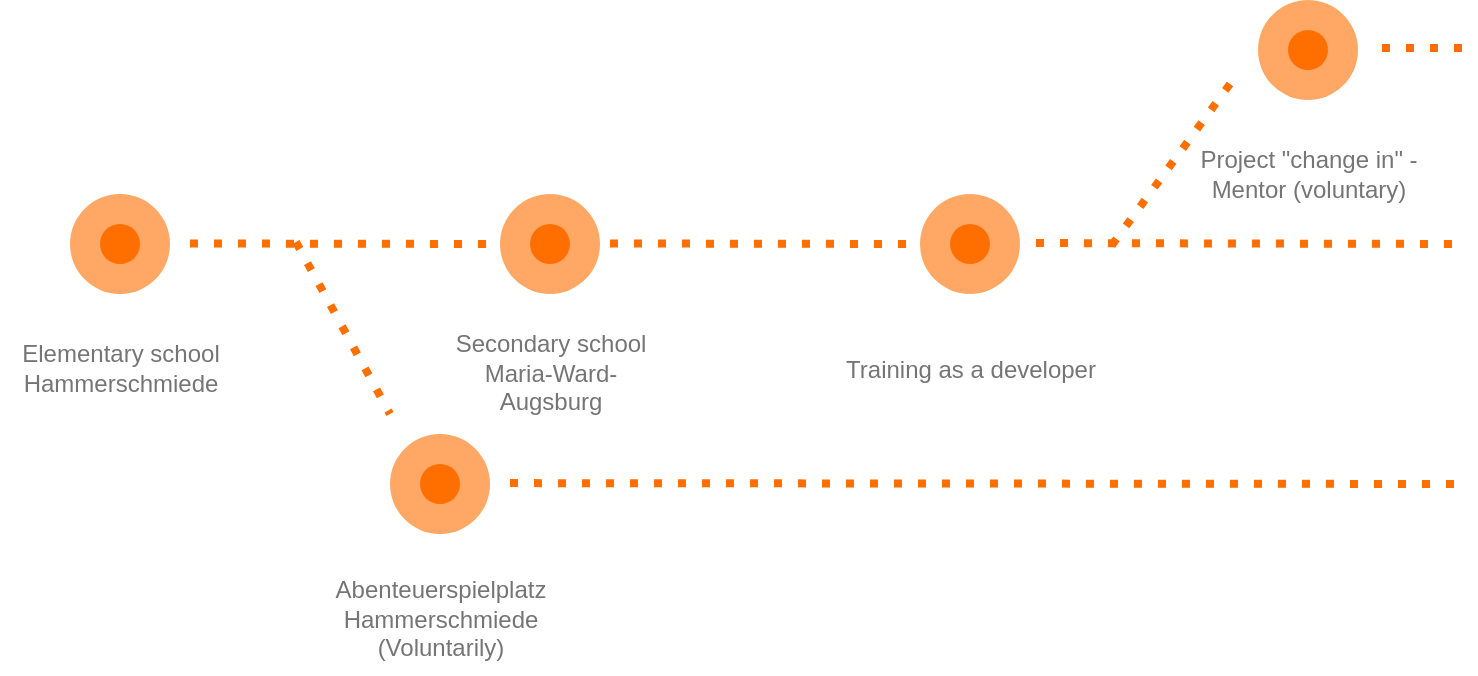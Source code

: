 <mxfile version="21.1.1" type="device" pages="4">
  <diagram name="Seite-1" id="8KrhgjUm2OSV7CWdpO_J">
    <mxGraphModel dx="848" dy="565" grid="1" gridSize="10" guides="1" tooltips="1" connect="1" arrows="1" fold="1" page="1" pageScale="1" pageWidth="827" pageHeight="1169" math="0" shadow="0">
      <root>
        <mxCell id="0" />
        <mxCell id="1" parent="0" />
        <mxCell id="HbELugZ7WnRt4IuX17Qe-2" value="" style="endArrow=none;dashed=1;html=1;strokeWidth=4;dashPattern=1 2;endSize=7;rounded=1;strokeColor=#FF6F00;jumpStyle=none;" parent="1" edge="1">
          <mxGeometry width="50" height="50" relative="1" as="geometry">
            <mxPoint x="110" y="294.73" as="sourcePoint" />
            <mxPoint x="260" y="295" as="targetPoint" />
          </mxGeometry>
        </mxCell>
        <mxCell id="HbELugZ7WnRt4IuX17Qe-3" value="" style="ellipse;whiteSpace=wrap;html=1;aspect=fixed;strokeColor=none;fillColor=#FF6F00;opacity=60;" parent="1" vertex="1">
          <mxGeometry x="50" y="270" width="50" height="50" as="geometry" />
        </mxCell>
        <mxCell id="HbELugZ7WnRt4IuX17Qe-4" value="" style="ellipse;whiteSpace=wrap;html=1;aspect=fixed;fillColor=#FF6F00;strokeColor=none;" parent="1" vertex="1">
          <mxGeometry x="65" y="285" width="20" height="20" as="geometry" />
        </mxCell>
        <mxCell id="HbELugZ7WnRt4IuX17Qe-5" value="&lt;font color=&quot;#ffffff&quot;&gt;2010 - 2014&lt;br&gt;&lt;/font&gt;&lt;font color=&quot;#757575&quot;&gt;Elementary school &lt;br&gt;Hammerschmiede&lt;/font&gt;" style="text;html=1;align=center;verticalAlign=middle;resizable=0;points=[];autosize=1;strokeColor=none;fillColor=none;" parent="1" vertex="1">
          <mxGeometry x="15" y="320" width="120" height="60" as="geometry" />
        </mxCell>
        <mxCell id="HbELugZ7WnRt4IuX17Qe-6" value="" style="endArrow=none;dashed=1;html=1;strokeWidth=4;dashPattern=1 2;endSize=7;rounded=1;strokeColor=#FF6F00;jumpStyle=none;" parent="1" edge="1">
          <mxGeometry width="50" height="50" relative="1" as="geometry">
            <mxPoint x="163" y="294" as="sourcePoint" />
            <mxPoint x="210" y="380" as="targetPoint" />
          </mxGeometry>
        </mxCell>
        <mxCell id="HbELugZ7WnRt4IuX17Qe-7" value="" style="ellipse;whiteSpace=wrap;html=1;aspect=fixed;strokeColor=none;fillColor=#FF6F00;opacity=60;" parent="1" vertex="1">
          <mxGeometry x="210" y="390" width="50" height="50" as="geometry" />
        </mxCell>
        <mxCell id="HbELugZ7WnRt4IuX17Qe-8" value="" style="ellipse;whiteSpace=wrap;html=1;aspect=fixed;fillColor=#FF6F00;strokeColor=none;" parent="1" vertex="1">
          <mxGeometry x="225" y="405" width="20" height="20" as="geometry" />
        </mxCell>
        <mxCell id="HbELugZ7WnRt4IuX17Qe-9" value="&lt;font color=&quot;#ffffff&quot;&gt;since 2014&lt;br&gt;&lt;/font&gt;&lt;font color=&quot;#757575&quot;&gt;Abenteuerspielplatz &lt;br&gt;Hammerschmiede &lt;br&gt;(Voluntarily)&lt;/font&gt;" style="text;html=1;align=center;verticalAlign=middle;resizable=0;points=[];autosize=1;strokeColor=none;fillColor=none;" parent="1" vertex="1">
          <mxGeometry x="170" y="440" width="130" height="70" as="geometry" />
        </mxCell>
        <mxCell id="HbELugZ7WnRt4IuX17Qe-10" value="" style="ellipse;whiteSpace=wrap;html=1;aspect=fixed;strokeColor=none;fillColor=#FF6F00;opacity=60;" parent="1" vertex="1">
          <mxGeometry x="265" y="270" width="50" height="50" as="geometry" />
        </mxCell>
        <mxCell id="HbELugZ7WnRt4IuX17Qe-11" value="" style="ellipse;whiteSpace=wrap;html=1;aspect=fixed;fillColor=#FF6F00;strokeColor=none;" parent="1" vertex="1">
          <mxGeometry x="280" y="285" width="20" height="20" as="geometry" />
        </mxCell>
        <mxCell id="HbELugZ7WnRt4IuX17Qe-12" value="&lt;font color=&quot;#ffffff&quot;&gt;2014 - 2020&lt;br&gt;&lt;/font&gt;&lt;font color=&quot;#757575&quot;&gt;Secondary school &lt;br&gt;Maria-Ward-&lt;br&gt;Augsburg&lt;br&gt;&lt;/font&gt;" style="text;html=1;align=center;verticalAlign=middle;resizable=0;points=[];autosize=1;strokeColor=none;fillColor=none;" parent="1" vertex="1">
          <mxGeometry x="230" y="317" width="120" height="70" as="geometry" />
        </mxCell>
        <mxCell id="HbELugZ7WnRt4IuX17Qe-14" value="" style="endArrow=none;dashed=1;html=1;strokeWidth=4;dashPattern=1 2;endSize=7;rounded=1;strokeColor=#FF6F00;jumpStyle=none;" parent="1" edge="1">
          <mxGeometry width="50" height="50" relative="1" as="geometry">
            <mxPoint x="320" y="294.73" as="sourcePoint" />
            <mxPoint x="470" y="295" as="targetPoint" />
          </mxGeometry>
        </mxCell>
        <mxCell id="HbELugZ7WnRt4IuX17Qe-15" value="" style="ellipse;whiteSpace=wrap;html=1;aspect=fixed;strokeColor=none;fillColor=#FF6F00;opacity=60;" parent="1" vertex="1">
          <mxGeometry x="475" y="270" width="50" height="50" as="geometry" />
        </mxCell>
        <mxCell id="HbELugZ7WnRt4IuX17Qe-16" value="" style="ellipse;whiteSpace=wrap;html=1;aspect=fixed;fillColor=#FF6F00;strokeColor=none;" parent="1" vertex="1">
          <mxGeometry x="490" y="285" width="20" height="20" as="geometry" />
        </mxCell>
        <mxCell id="HbELugZ7WnRt4IuX17Qe-18" value="&lt;font color=&quot;#ffffff&quot;&gt;2020 - today&lt;br&gt;&lt;/font&gt;&lt;font color=&quot;#757575&quot;&gt;Training as a developer&lt;br&gt;&lt;/font&gt;" style="text;html=1;align=center;verticalAlign=middle;resizable=0;points=[];autosize=1;strokeColor=none;fillColor=none;" parent="1" vertex="1">
          <mxGeometry x="425" y="330" width="150" height="40" as="geometry" />
        </mxCell>
        <mxCell id="HbELugZ7WnRt4IuX17Qe-19" value="" style="endArrow=none;dashed=1;html=1;strokeWidth=4;dashPattern=1 2;endSize=7;rounded=1;strokeColor=#FF6F00;jumpStyle=none;" parent="1" edge="1">
          <mxGeometry width="50" height="50" relative="1" as="geometry">
            <mxPoint x="270" y="414.55" as="sourcePoint" />
            <mxPoint x="750" y="415" as="targetPoint" />
          </mxGeometry>
        </mxCell>
        <mxCell id="HbELugZ7WnRt4IuX17Qe-20" value="" style="endArrow=none;dashed=1;html=1;strokeWidth=4;dashPattern=1 2;endSize=7;rounded=1;strokeColor=#FF6F00;jumpStyle=none;" parent="1" edge="1">
          <mxGeometry width="50" height="50" relative="1" as="geometry">
            <mxPoint x="630" y="215" as="sourcePoint" />
            <mxPoint x="567" y="301" as="targetPoint" />
          </mxGeometry>
        </mxCell>
        <mxCell id="HbELugZ7WnRt4IuX17Qe-21" value="" style="ellipse;whiteSpace=wrap;html=1;aspect=fixed;strokeColor=none;fillColor=#FF6F00;opacity=60;" parent="1" vertex="1">
          <mxGeometry x="644" y="173" width="50" height="50" as="geometry" />
        </mxCell>
        <mxCell id="HbELugZ7WnRt4IuX17Qe-22" value="" style="ellipse;whiteSpace=wrap;html=1;aspect=fixed;fillColor=#FF6F00;strokeColor=none;" parent="1" vertex="1">
          <mxGeometry x="659" y="188" width="20" height="20" as="geometry" />
        </mxCell>
        <mxCell id="HbELugZ7WnRt4IuX17Qe-23" value="&lt;font color=&quot;#ffffff&quot;&gt;since 2023&lt;br&gt;&lt;/font&gt;&lt;font color=&quot;#757575&quot;&gt;Project &quot;change in&quot; - &lt;br&gt;Mentor (voluntary)&lt;br&gt;&lt;/font&gt;" style="text;html=1;align=center;verticalAlign=middle;resizable=0;points=[];autosize=1;strokeColor=none;fillColor=none;" parent="1" vertex="1">
          <mxGeometry x="604" y="223" width="130" height="60" as="geometry" />
        </mxCell>
        <mxCell id="HbELugZ7WnRt4IuX17Qe-25" value="" style="endArrow=none;dashed=1;html=1;strokeWidth=4;dashPattern=1 2;endSize=7;rounded=1;strokeColor=#FF6F00;jumpStyle=none;" parent="1" edge="1">
          <mxGeometry width="50" height="50" relative="1" as="geometry">
            <mxPoint x="533" y="294.52" as="sourcePoint" />
            <mxPoint x="748" y="295" as="targetPoint" />
          </mxGeometry>
        </mxCell>
        <mxCell id="HbELugZ7WnRt4IuX17Qe-26" value="" style="endArrow=none;dashed=1;html=1;strokeWidth=4;dashPattern=1 2;endSize=7;rounded=1;strokeColor=#FF6F00;jumpStyle=none;" parent="1" edge="1">
          <mxGeometry width="50" height="50" relative="1" as="geometry">
            <mxPoint x="706" y="197" as="sourcePoint" />
            <mxPoint x="750" y="197" as="targetPoint" />
          </mxGeometry>
        </mxCell>
      </root>
    </mxGraphModel>
  </diagram>
  <diagram id="832XDO-BSgQwwUoS8aly" name="WEIß_EN_MOBIL">
    <mxGraphModel dx="606" dy="404" grid="1" gridSize="10" guides="1" tooltips="1" connect="1" arrows="1" fold="1" page="0" pageScale="1" pageWidth="827" pageHeight="1169" math="0" shadow="0">
      <root>
        <mxCell id="0" />
        <mxCell id="1" parent="0" />
        <mxCell id="smCdgL7Fb_dVkKEr18ns-2" value="" style="ellipse;whiteSpace=wrap;html=1;aspect=fixed;strokeColor=none;fillColor=#FF6F00;opacity=60;" parent="1" vertex="1">
          <mxGeometry x="340" y="80" width="50" height="50" as="geometry" />
        </mxCell>
        <mxCell id="smCdgL7Fb_dVkKEr18ns-3" value="" style="ellipse;whiteSpace=wrap;html=1;aspect=fixed;fillColor=#FF6F00;strokeColor=none;" parent="1" vertex="1">
          <mxGeometry x="355" y="95" width="20" height="20" as="geometry" />
        </mxCell>
        <mxCell id="smCdgL7Fb_dVkKEr18ns-5" value="" style="ellipse;whiteSpace=wrap;html=1;aspect=fixed;strokeColor=none;fillColor=#FF6F00;opacity=60;" parent="1" vertex="1">
          <mxGeometry x="340" y="200" width="50" height="50" as="geometry" />
        </mxCell>
        <mxCell id="smCdgL7Fb_dVkKEr18ns-6" value="" style="ellipse;whiteSpace=wrap;html=1;aspect=fixed;fillColor=#FF6F00;strokeColor=none;" parent="1" vertex="1">
          <mxGeometry x="355" y="215" width="20" height="20" as="geometry" />
        </mxCell>
        <mxCell id="smCdgL7Fb_dVkKEr18ns-7" value="&lt;font color=&quot;#ffffff&quot;&gt;since 2014&lt;br&gt;&lt;/font&gt;&lt;font color=&quot;#757575&quot;&gt;Abenteuerspielplatz &lt;br&gt;Hammerschmiede &lt;br&gt;(Voluntarily)&lt;/font&gt;" style="text;html=1;align=center;verticalAlign=middle;resizable=0;points=[];autosize=1;strokeColor=none;fillColor=none;" parent="1" vertex="1">
          <mxGeometry x="300" y="250" width="130" height="70" as="geometry" />
        </mxCell>
        <mxCell id="smCdgL7Fb_dVkKEr18ns-8" value="" style="ellipse;whiteSpace=wrap;html=1;aspect=fixed;strokeColor=none;fillColor=#FF6F00;opacity=60;" parent="1" vertex="1">
          <mxGeometry x="340" y="330" width="50" height="50" as="geometry" />
        </mxCell>
        <mxCell id="smCdgL7Fb_dVkKEr18ns-9" value="" style="ellipse;whiteSpace=wrap;html=1;aspect=fixed;fillColor=#FF6F00;strokeColor=none;" parent="1" vertex="1">
          <mxGeometry x="355" y="345" width="20" height="20" as="geometry" />
        </mxCell>
        <mxCell id="smCdgL7Fb_dVkKEr18ns-10" value="&lt;font color=&quot;#ffffff&quot;&gt;2014 - 2020&lt;br&gt;&lt;/font&gt;&lt;font color=&quot;#757575&quot;&gt;Secondary school &lt;br&gt;Maria-Ward-&lt;br&gt;Augsburg&lt;br&gt;&lt;/font&gt;" style="text;html=1;align=center;verticalAlign=middle;resizable=0;points=[];autosize=1;strokeColor=none;fillColor=none;" parent="1" vertex="1">
          <mxGeometry x="305" y="377" width="120" height="70" as="geometry" />
        </mxCell>
        <mxCell id="smCdgL7Fb_dVkKEr18ns-12" value="" style="ellipse;whiteSpace=wrap;html=1;aspect=fixed;strokeColor=none;fillColor=#FF6F00;opacity=60;" parent="1" vertex="1">
          <mxGeometry x="340" y="450" width="50" height="50" as="geometry" />
        </mxCell>
        <mxCell id="smCdgL7Fb_dVkKEr18ns-13" value="" style="ellipse;whiteSpace=wrap;html=1;aspect=fixed;fillColor=#FF6F00;strokeColor=none;" parent="1" vertex="1">
          <mxGeometry x="355" y="465" width="20" height="20" as="geometry" />
        </mxCell>
        <mxCell id="smCdgL7Fb_dVkKEr18ns-14" value="&lt;font color=&quot;#ffffff&quot;&gt;2020 - today&lt;br&gt;&lt;/font&gt;&lt;font color=&quot;#757575&quot;&gt;Training as a developer&lt;br&gt;&lt;/font&gt;" style="text;html=1;align=center;verticalAlign=middle;resizable=0;points=[];autosize=1;strokeColor=none;fillColor=none;" parent="1" vertex="1">
          <mxGeometry x="290" y="500" width="150" height="40" as="geometry" />
        </mxCell>
        <mxCell id="smCdgL7Fb_dVkKEr18ns-17" value="" style="ellipse;whiteSpace=wrap;html=1;aspect=fixed;strokeColor=none;fillColor=#FF6F00;opacity=60;" parent="1" vertex="1">
          <mxGeometry x="340" y="550" width="50" height="50" as="geometry" />
        </mxCell>
        <mxCell id="smCdgL7Fb_dVkKEr18ns-18" value="" style="ellipse;whiteSpace=wrap;html=1;aspect=fixed;fillColor=#FF6F00;strokeColor=none;" parent="1" vertex="1">
          <mxGeometry x="355" y="565" width="21" height="21" as="geometry" />
        </mxCell>
        <mxCell id="smCdgL7Fb_dVkKEr18ns-19" value="&lt;font color=&quot;#ffffff&quot;&gt;since 2023&lt;br&gt;&lt;/font&gt;&lt;font color=&quot;#757575&quot;&gt;Project &quot;change in&quot; - &lt;br&gt;Mentor (voluntary)&lt;br&gt;&lt;/font&gt;" style="text;html=1;align=center;verticalAlign=middle;resizable=0;points=[];autosize=1;strokeColor=none;fillColor=none;" parent="1" vertex="1">
          <mxGeometry x="300" y="600" width="130" height="60" as="geometry" />
        </mxCell>
        <mxCell id="Q6J-74-MAvP9BgDFF8eh-1" value="&lt;font color=&quot;#ffffff&quot;&gt;2010 - 2014&lt;br&gt;&lt;/font&gt;&lt;font color=&quot;#757575&quot;&gt;Elementary school &lt;br&gt;Hammerschmiede&lt;/font&gt;" style="text;html=1;align=center;verticalAlign=middle;resizable=0;points=[];autosize=1;strokeColor=none;fillColor=none;" parent="1" vertex="1">
          <mxGeometry x="305" y="130" width="120" height="60" as="geometry" />
        </mxCell>
      </root>
    </mxGraphModel>
  </diagram>
  <diagram id="n2VUMInTsueWfYXxETgg" name="WEIß_DE_MOBIL">
    <mxGraphModel dx="848" dy="565" grid="1" gridSize="10" guides="1" tooltips="1" connect="1" arrows="1" fold="1" page="0" pageScale="1" pageWidth="827" pageHeight="1169" math="0" shadow="0">
      <root>
        <mxCell id="0" />
        <mxCell id="1" parent="0" />
        <mxCell id="QGrQdvYMsewFxVZJOBPb-1" value="" style="ellipse;whiteSpace=wrap;html=1;aspect=fixed;strokeColor=none;fillColor=#FF6F00;opacity=60;" parent="1" vertex="1">
          <mxGeometry x="340" y="80" width="50" height="50" as="geometry" />
        </mxCell>
        <mxCell id="QGrQdvYMsewFxVZJOBPb-2" value="" style="ellipse;whiteSpace=wrap;html=1;aspect=fixed;fillColor=#FF6F00;strokeColor=none;" parent="1" vertex="1">
          <mxGeometry x="355" y="95" width="20" height="20" as="geometry" />
        </mxCell>
        <mxCell id="QGrQdvYMsewFxVZJOBPb-3" value="" style="ellipse;whiteSpace=wrap;html=1;aspect=fixed;strokeColor=none;fillColor=#FF6F00;opacity=60;" parent="1" vertex="1">
          <mxGeometry x="340" y="200" width="50" height="50" as="geometry" />
        </mxCell>
        <mxCell id="QGrQdvYMsewFxVZJOBPb-4" value="" style="ellipse;whiteSpace=wrap;html=1;aspect=fixed;fillColor=#FF6F00;strokeColor=none;" parent="1" vertex="1">
          <mxGeometry x="355" y="215" width="20" height="20" as="geometry" />
        </mxCell>
        <mxCell id="QGrQdvYMsewFxVZJOBPb-5" value="&lt;font color=&quot;#ffffff&quot;&gt;since 2014&lt;br&gt;&lt;/font&gt;&lt;font color=&quot;#757575&quot;&gt;Abenteuerspielplatz &lt;br&gt;Hammerschmiede &lt;br&gt;(Ehrenamtlich)&lt;/font&gt;" style="text;html=1;align=center;verticalAlign=middle;resizable=0;points=[];autosize=1;strokeColor=none;fillColor=none;" parent="1" vertex="1">
          <mxGeometry x="300" y="250" width="130" height="70" as="geometry" />
        </mxCell>
        <mxCell id="QGrQdvYMsewFxVZJOBPb-6" value="" style="ellipse;whiteSpace=wrap;html=1;aspect=fixed;strokeColor=none;fillColor=#FF6F00;opacity=60;" parent="1" vertex="1">
          <mxGeometry x="340" y="330" width="50" height="50" as="geometry" />
        </mxCell>
        <mxCell id="QGrQdvYMsewFxVZJOBPb-7" value="" style="ellipse;whiteSpace=wrap;html=1;aspect=fixed;fillColor=#FF6F00;strokeColor=none;" parent="1" vertex="1">
          <mxGeometry x="355" y="345" width="20" height="20" as="geometry" />
        </mxCell>
        <mxCell id="QGrQdvYMsewFxVZJOBPb-8" value="&lt;font color=&quot;#ffffff&quot;&gt;2014 - 2020&lt;/font&gt;&lt;font color=&quot;#757575&quot;&gt;&lt;br&gt;Maria-Ward Realschule&lt;br&gt;Augsburg&lt;br&gt;&lt;/font&gt;" style="text;html=1;align=center;verticalAlign=middle;resizable=0;points=[];autosize=1;strokeColor=none;fillColor=none;" parent="1" vertex="1">
          <mxGeometry x="290" y="382" width="150" height="60" as="geometry" />
        </mxCell>
        <mxCell id="QGrQdvYMsewFxVZJOBPb-9" value="" style="ellipse;whiteSpace=wrap;html=1;aspect=fixed;strokeColor=none;fillColor=#FF6F00;opacity=60;" parent="1" vertex="1">
          <mxGeometry x="340" y="470" width="50" height="50" as="geometry" />
        </mxCell>
        <mxCell id="QGrQdvYMsewFxVZJOBPb-10" value="" style="ellipse;whiteSpace=wrap;html=1;aspect=fixed;fillColor=#FF6F00;strokeColor=none;" parent="1" vertex="1">
          <mxGeometry x="355" y="485" width="20" height="20" as="geometry" />
        </mxCell>
        <mxCell id="QGrQdvYMsewFxVZJOBPb-11" value="&lt;font color=&quot;#ffffff&quot;&gt;2020 - heute&lt;br&gt;&lt;/font&gt;&lt;font color=&quot;#757575&quot;&gt;Ausbildung zum &lt;br&gt;Fachinformatiker für &lt;br&gt;Anwendungsentwicklung&lt;br&gt;&lt;/font&gt;" style="text;html=1;align=center;verticalAlign=middle;resizable=0;points=[];autosize=1;strokeColor=none;fillColor=none;" parent="1" vertex="1">
          <mxGeometry x="285" y="515" width="160" height="70" as="geometry" />
        </mxCell>
        <mxCell id="QGrQdvYMsewFxVZJOBPb-12" value="" style="ellipse;whiteSpace=wrap;html=1;aspect=fixed;strokeColor=none;fillColor=#FF6F00;opacity=60;" parent="1" vertex="1">
          <mxGeometry x="340" y="580" width="50" height="50" as="geometry" />
        </mxCell>
        <mxCell id="QGrQdvYMsewFxVZJOBPb-13" value="" style="ellipse;whiteSpace=wrap;html=1;aspect=fixed;fillColor=#FF6F00;strokeColor=none;" parent="1" vertex="1">
          <mxGeometry x="355" y="595" width="21" height="21" as="geometry" />
        </mxCell>
        <mxCell id="QGrQdvYMsewFxVZJOBPb-14" value="&lt;font color=&quot;#ffffff&quot;&gt;seit 2023&lt;br&gt;&lt;/font&gt;&lt;font color=&quot;#757575&quot;&gt;Projekt &quot;change in&quot; - &lt;br&gt;Mentor (Ehrenamtlich)&lt;br&gt;&lt;/font&gt;" style="text;html=1;align=center;verticalAlign=middle;resizable=0;points=[];autosize=1;strokeColor=none;fillColor=none;" parent="1" vertex="1">
          <mxGeometry x="295" y="630" width="140" height="60" as="geometry" />
        </mxCell>
        <mxCell id="QGrQdvYMsewFxVZJOBPb-15" value="&lt;font color=&quot;#ffffff&quot;&gt;2010 - 2014&lt;br&gt;&lt;/font&gt;&lt;font color=&quot;#757575&quot;&gt;Grundschule&lt;br&gt;Hammerschmiede&lt;/font&gt;" style="text;html=1;align=center;verticalAlign=middle;resizable=0;points=[];autosize=1;strokeColor=none;fillColor=none;" parent="1" vertex="1">
          <mxGeometry x="305" y="130" width="120" height="60" as="geometry" />
        </mxCell>
      </root>
    </mxGraphModel>
  </diagram>
  <diagram id="wfH425dntlUHKiMatKoW" name="Werdegang_WEIß_DE">
    <mxGraphModel dx="848" dy="508" grid="1" gridSize="10" guides="1" tooltips="1" connect="1" arrows="1" fold="1" page="1" pageScale="1" pageWidth="827" pageHeight="1169" math="0" shadow="0">
      <root>
        <mxCell id="0" />
        <mxCell id="1" parent="0" />
        <mxCell id="UtPSHsIl7TLRKm5xJTTU-1" value="" style="endArrow=none;dashed=1;html=1;strokeWidth=4;dashPattern=1 2;endSize=7;rounded=1;strokeColor=#FF6F00;jumpStyle=none;" parent="1" edge="1">
          <mxGeometry width="50" height="50" relative="1" as="geometry">
            <mxPoint x="110" y="294.73" as="sourcePoint" />
            <mxPoint x="260" y="295" as="targetPoint" />
          </mxGeometry>
        </mxCell>
        <mxCell id="UtPSHsIl7TLRKm5xJTTU-2" value="" style="ellipse;whiteSpace=wrap;html=1;aspect=fixed;strokeColor=none;fillColor=#FF6F00;opacity=60;" parent="1" vertex="1">
          <mxGeometry x="50" y="270" width="50" height="50" as="geometry" />
        </mxCell>
        <mxCell id="UtPSHsIl7TLRKm5xJTTU-3" value="" style="ellipse;whiteSpace=wrap;html=1;aspect=fixed;fillColor=#FF6F00;strokeColor=none;" parent="1" vertex="1">
          <mxGeometry x="65" y="285" width="20" height="20" as="geometry" />
        </mxCell>
        <mxCell id="UtPSHsIl7TLRKm5xJTTU-4" value="&lt;font color=&quot;#ffffff&quot;&gt;2010 - 2014&lt;br&gt;&lt;/font&gt;&lt;font color=&quot;#757575&quot;&gt;Grundschule&lt;br&gt;Hammerschmiede&lt;/font&gt;" style="text;html=1;align=center;verticalAlign=middle;resizable=0;points=[];autosize=1;strokeColor=none;fillColor=none;" parent="1" vertex="1">
          <mxGeometry x="15" y="320" width="120" height="60" as="geometry" />
        </mxCell>
        <mxCell id="UtPSHsIl7TLRKm5xJTTU-5" value="" style="endArrow=none;dashed=1;html=1;strokeWidth=4;dashPattern=1 2;endSize=7;rounded=1;strokeColor=#FF6F00;jumpStyle=none;" parent="1" edge="1">
          <mxGeometry width="50" height="50" relative="1" as="geometry">
            <mxPoint x="163" y="294" as="sourcePoint" />
            <mxPoint x="210" y="380" as="targetPoint" />
          </mxGeometry>
        </mxCell>
        <mxCell id="UtPSHsIl7TLRKm5xJTTU-6" value="" style="ellipse;whiteSpace=wrap;html=1;aspect=fixed;strokeColor=none;fillColor=#FF6F00;opacity=60;" parent="1" vertex="1">
          <mxGeometry x="210" y="390" width="50" height="50" as="geometry" />
        </mxCell>
        <mxCell id="UtPSHsIl7TLRKm5xJTTU-7" value="" style="ellipse;whiteSpace=wrap;html=1;aspect=fixed;fillColor=#FF6F00;strokeColor=none;" parent="1" vertex="1">
          <mxGeometry x="225" y="405" width="20" height="20" as="geometry" />
        </mxCell>
        <mxCell id="UtPSHsIl7TLRKm5xJTTU-8" value="&lt;font color=&quot;#ffffff&quot;&gt;seit 2014&lt;br&gt;&lt;/font&gt;&lt;font color=&quot;#757575&quot;&gt;Abenteuerspielplatz &lt;br&gt;Hammerschmiede &lt;br&gt;(Ehrenamtlich)&lt;/font&gt;" style="text;html=1;align=center;verticalAlign=middle;resizable=0;points=[];autosize=1;strokeColor=none;fillColor=none;" parent="1" vertex="1">
          <mxGeometry x="170" y="440" width="130" height="70" as="geometry" />
        </mxCell>
        <mxCell id="UtPSHsIl7TLRKm5xJTTU-9" value="" style="ellipse;whiteSpace=wrap;html=1;aspect=fixed;strokeColor=none;fillColor=#FF6F00;opacity=60;" parent="1" vertex="1">
          <mxGeometry x="265" y="270" width="50" height="50" as="geometry" />
        </mxCell>
        <mxCell id="UtPSHsIl7TLRKm5xJTTU-10" value="" style="ellipse;whiteSpace=wrap;html=1;aspect=fixed;fillColor=#FF6F00;strokeColor=none;" parent="1" vertex="1">
          <mxGeometry x="280" y="285" width="20" height="20" as="geometry" />
        </mxCell>
        <mxCell id="UtPSHsIl7TLRKm5xJTTU-11" value="&lt;font color=&quot;#ffffff&quot;&gt;2014 - 2020&lt;br&gt;&lt;/font&gt;&lt;font color=&quot;#757575&quot;&gt;Maria-Ward Realschule&lt;br&gt;Augsburg&lt;br&gt;&lt;/font&gt;" style="text;html=1;align=center;verticalAlign=middle;resizable=0;points=[];autosize=1;strokeColor=none;fillColor=none;" parent="1" vertex="1">
          <mxGeometry x="215" y="322" width="150" height="60" as="geometry" />
        </mxCell>
        <mxCell id="UtPSHsIl7TLRKm5xJTTU-12" value="" style="endArrow=none;dashed=1;html=1;strokeWidth=4;dashPattern=1 2;endSize=7;rounded=1;strokeColor=#FF6F00;jumpStyle=none;" parent="1" edge="1">
          <mxGeometry width="50" height="50" relative="1" as="geometry">
            <mxPoint x="320" y="294.73" as="sourcePoint" />
            <mxPoint x="470" y="295" as="targetPoint" />
          </mxGeometry>
        </mxCell>
        <mxCell id="UtPSHsIl7TLRKm5xJTTU-13" value="" style="ellipse;whiteSpace=wrap;html=1;aspect=fixed;strokeColor=none;fillColor=#FF6F00;opacity=60;" parent="1" vertex="1">
          <mxGeometry x="475" y="270" width="50" height="50" as="geometry" />
        </mxCell>
        <mxCell id="UtPSHsIl7TLRKm5xJTTU-14" value="" style="ellipse;whiteSpace=wrap;html=1;aspect=fixed;fillColor=#FF6F00;strokeColor=none;" parent="1" vertex="1">
          <mxGeometry x="490" y="285" width="20" height="20" as="geometry" />
        </mxCell>
        <mxCell id="UtPSHsIl7TLRKm5xJTTU-15" value="&lt;font color=&quot;#ffffff&quot;&gt;2020 - heute&lt;br&gt;&lt;/font&gt;&lt;font color=&quot;#757575&quot;&gt;Ausbildung zum &lt;br&gt;Fachinformatiker für &lt;br&gt;Anwendungsentwicklung&lt;br&gt;&lt;/font&gt;" style="text;html=1;align=center;verticalAlign=middle;resizable=0;points=[];autosize=1;strokeColor=none;fillColor=none;" parent="1" vertex="1">
          <mxGeometry x="420" y="315" width="160" height="70" as="geometry" />
        </mxCell>
        <mxCell id="UtPSHsIl7TLRKm5xJTTU-16" value="" style="endArrow=none;dashed=1;html=1;strokeWidth=4;dashPattern=1 2;endSize=7;rounded=1;strokeColor=#FF6F00;jumpStyle=none;" parent="1" edge="1">
          <mxGeometry width="50" height="50" relative="1" as="geometry">
            <mxPoint x="270" y="414.55" as="sourcePoint" />
            <mxPoint x="750" y="415" as="targetPoint" />
          </mxGeometry>
        </mxCell>
        <mxCell id="UtPSHsIl7TLRKm5xJTTU-17" value="" style="endArrow=none;dashed=1;html=1;strokeWidth=4;dashPattern=1 2;endSize=7;rounded=1;strokeColor=#FF6F00;jumpStyle=none;" parent="1" edge="1">
          <mxGeometry width="50" height="50" relative="1" as="geometry">
            <mxPoint x="630" y="215" as="sourcePoint" />
            <mxPoint x="567" y="301" as="targetPoint" />
          </mxGeometry>
        </mxCell>
        <mxCell id="UtPSHsIl7TLRKm5xJTTU-18" value="" style="ellipse;whiteSpace=wrap;html=1;aspect=fixed;strokeColor=none;fillColor=#FF6F00;opacity=60;" parent="1" vertex="1">
          <mxGeometry x="644" y="173" width="50" height="50" as="geometry" />
        </mxCell>
        <mxCell id="UtPSHsIl7TLRKm5xJTTU-19" value="" style="ellipse;whiteSpace=wrap;html=1;aspect=fixed;fillColor=#FF6F00;strokeColor=none;" parent="1" vertex="1">
          <mxGeometry x="659" y="188" width="20" height="20" as="geometry" />
        </mxCell>
        <mxCell id="UtPSHsIl7TLRKm5xJTTU-20" value="&lt;font color=&quot;#ffffff&quot;&gt;seit 2023&lt;br&gt;&lt;/font&gt;&lt;font color=&quot;#757575&quot;&gt;Projekt &quot;change in&quot; - &lt;br&gt;Mentor (Ehrenamtlich)&lt;br&gt;&lt;/font&gt;" style="text;html=1;align=center;verticalAlign=middle;resizable=0;points=[];autosize=1;strokeColor=none;fillColor=none;" parent="1" vertex="1">
          <mxGeometry x="599" y="223" width="140" height="60" as="geometry" />
        </mxCell>
        <mxCell id="UtPSHsIl7TLRKm5xJTTU-21" value="" style="endArrow=none;dashed=1;html=1;strokeWidth=4;dashPattern=1 2;endSize=7;rounded=1;strokeColor=#FF6F00;jumpStyle=none;" parent="1" edge="1">
          <mxGeometry width="50" height="50" relative="1" as="geometry">
            <mxPoint x="533" y="294.52" as="sourcePoint" />
            <mxPoint x="748" y="295" as="targetPoint" />
          </mxGeometry>
        </mxCell>
        <mxCell id="UtPSHsIl7TLRKm5xJTTU-22" value="" style="endArrow=none;dashed=1;html=1;strokeWidth=4;dashPattern=1 2;endSize=7;rounded=1;strokeColor=#FF6F00;jumpStyle=none;" parent="1" edge="1">
          <mxGeometry width="50" height="50" relative="1" as="geometry">
            <mxPoint x="706" y="197" as="sourcePoint" />
            <mxPoint x="750" y="197" as="targetPoint" />
          </mxGeometry>
        </mxCell>
      </root>
    </mxGraphModel>
  </diagram>
</mxfile>
